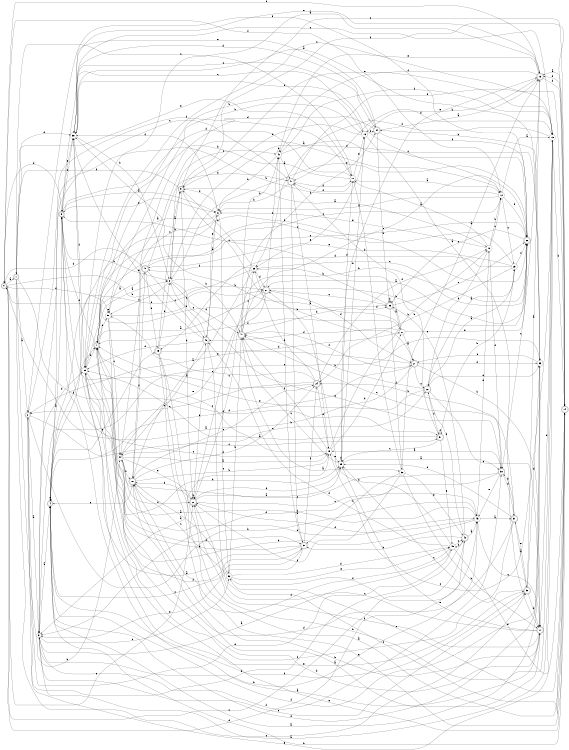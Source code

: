digraph n43_2 {
__start0 [label="" shape="none"];

rankdir=LR;
size="8,5";

s0 [style="rounded,filled", color="black", fillcolor="white" shape="doublecircle", label="0"];
s1 [style="rounded,filled", color="black", fillcolor="white" shape="doublecircle", label="1"];
s2 [style="rounded,filled", color="black", fillcolor="white" shape="doublecircle", label="2"];
s3 [style="filled", color="black", fillcolor="white" shape="circle", label="3"];
s4 [style="rounded,filled", color="black", fillcolor="white" shape="doublecircle", label="4"];
s5 [style="rounded,filled", color="black", fillcolor="white" shape="doublecircle", label="5"];
s6 [style="filled", color="black", fillcolor="white" shape="circle", label="6"];
s7 [style="rounded,filled", color="black", fillcolor="white" shape="doublecircle", label="7"];
s8 [style="filled", color="black", fillcolor="white" shape="circle", label="8"];
s9 [style="rounded,filled", color="black", fillcolor="white" shape="doublecircle", label="9"];
s10 [style="filled", color="black", fillcolor="white" shape="circle", label="10"];
s11 [style="filled", color="black", fillcolor="white" shape="circle", label="11"];
s12 [style="filled", color="black", fillcolor="white" shape="circle", label="12"];
s13 [style="filled", color="black", fillcolor="white" shape="circle", label="13"];
s14 [style="rounded,filled", color="black", fillcolor="white" shape="doublecircle", label="14"];
s15 [style="rounded,filled", color="black", fillcolor="white" shape="doublecircle", label="15"];
s16 [style="filled", color="black", fillcolor="white" shape="circle", label="16"];
s17 [style="rounded,filled", color="black", fillcolor="white" shape="doublecircle", label="17"];
s18 [style="rounded,filled", color="black", fillcolor="white" shape="doublecircle", label="18"];
s19 [style="filled", color="black", fillcolor="white" shape="circle", label="19"];
s20 [style="filled", color="black", fillcolor="white" shape="circle", label="20"];
s21 [style="rounded,filled", color="black", fillcolor="white" shape="doublecircle", label="21"];
s22 [style="rounded,filled", color="black", fillcolor="white" shape="doublecircle", label="22"];
s23 [style="filled", color="black", fillcolor="white" shape="circle", label="23"];
s24 [style="rounded,filled", color="black", fillcolor="white" shape="doublecircle", label="24"];
s25 [style="filled", color="black", fillcolor="white" shape="circle", label="25"];
s26 [style="rounded,filled", color="black", fillcolor="white" shape="doublecircle", label="26"];
s27 [style="rounded,filled", color="black", fillcolor="white" shape="doublecircle", label="27"];
s28 [style="rounded,filled", color="black", fillcolor="white" shape="doublecircle", label="28"];
s29 [style="filled", color="black", fillcolor="white" shape="circle", label="29"];
s30 [style="rounded,filled", color="black", fillcolor="white" shape="doublecircle", label="30"];
s31 [style="rounded,filled", color="black", fillcolor="white" shape="doublecircle", label="31"];
s32 [style="rounded,filled", color="black", fillcolor="white" shape="doublecircle", label="32"];
s33 [style="filled", color="black", fillcolor="white" shape="circle", label="33"];
s34 [style="rounded,filled", color="black", fillcolor="white" shape="doublecircle", label="34"];
s35 [style="rounded,filled", color="black", fillcolor="white" shape="doublecircle", label="35"];
s36 [style="filled", color="black", fillcolor="white" shape="circle", label="36"];
s37 [style="rounded,filled", color="black", fillcolor="white" shape="doublecircle", label="37"];
s38 [style="filled", color="black", fillcolor="white" shape="circle", label="38"];
s39 [style="filled", color="black", fillcolor="white" shape="circle", label="39"];
s40 [style="filled", color="black", fillcolor="white" shape="circle", label="40"];
s41 [style="rounded,filled", color="black", fillcolor="white" shape="doublecircle", label="41"];
s42 [style="rounded,filled", color="black", fillcolor="white" shape="doublecircle", label="42"];
s43 [style="filled", color="black", fillcolor="white" shape="circle", label="43"];
s44 [style="filled", color="black", fillcolor="white" shape="circle", label="44"];
s45 [style="filled", color="black", fillcolor="white" shape="circle", label="45"];
s46 [style="rounded,filled", color="black", fillcolor="white" shape="doublecircle", label="46"];
s47 [style="rounded,filled", color="black", fillcolor="white" shape="doublecircle", label="47"];
s48 [style="rounded,filled", color="black", fillcolor="white" shape="doublecircle", label="48"];
s49 [style="rounded,filled", color="black", fillcolor="white" shape="doublecircle", label="49"];
s50 [style="filled", color="black", fillcolor="white" shape="circle", label="50"];
s51 [style="rounded,filled", color="black", fillcolor="white" shape="doublecircle", label="51"];
s52 [style="filled", color="black", fillcolor="white" shape="circle", label="52"];
s0 -> s1 [label="a"];
s0 -> s27 [label="b"];
s0 -> s35 [label="c"];
s0 -> s42 [label="d"];
s0 -> s28 [label="e"];
s0 -> s12 [label="f"];
s1 -> s2 [label="a"];
s1 -> s44 [label="b"];
s1 -> s32 [label="c"];
s1 -> s38 [label="d"];
s1 -> s11 [label="e"];
s1 -> s51 [label="f"];
s2 -> s3 [label="a"];
s2 -> s43 [label="b"];
s2 -> s51 [label="c"];
s2 -> s42 [label="d"];
s2 -> s45 [label="e"];
s2 -> s11 [label="f"];
s3 -> s4 [label="a"];
s3 -> s43 [label="b"];
s3 -> s52 [label="c"];
s3 -> s39 [label="d"];
s3 -> s32 [label="e"];
s3 -> s30 [label="f"];
s4 -> s5 [label="a"];
s4 -> s26 [label="b"];
s4 -> s4 [label="c"];
s4 -> s21 [label="d"];
s4 -> s49 [label="e"];
s4 -> s7 [label="f"];
s5 -> s6 [label="a"];
s5 -> s8 [label="b"];
s5 -> s19 [label="c"];
s5 -> s0 [label="d"];
s5 -> s6 [label="e"];
s5 -> s38 [label="f"];
s6 -> s7 [label="a"];
s6 -> s18 [label="b"];
s6 -> s52 [label="c"];
s6 -> s9 [label="d"];
s6 -> s46 [label="e"];
s6 -> s38 [label="f"];
s7 -> s8 [label="a"];
s7 -> s16 [label="b"];
s7 -> s26 [label="c"];
s7 -> s17 [label="d"];
s7 -> s50 [label="e"];
s7 -> s5 [label="f"];
s8 -> s9 [label="a"];
s8 -> s47 [label="b"];
s8 -> s40 [label="c"];
s8 -> s47 [label="d"];
s8 -> s30 [label="e"];
s8 -> s50 [label="f"];
s9 -> s10 [label="a"];
s9 -> s21 [label="b"];
s9 -> s14 [label="c"];
s9 -> s28 [label="d"];
s9 -> s13 [label="e"];
s9 -> s1 [label="f"];
s10 -> s11 [label="a"];
s10 -> s12 [label="b"];
s10 -> s12 [label="c"];
s10 -> s22 [label="d"];
s10 -> s6 [label="e"];
s10 -> s30 [label="f"];
s11 -> s12 [label="a"];
s11 -> s39 [label="b"];
s11 -> s1 [label="c"];
s11 -> s5 [label="d"];
s11 -> s16 [label="e"];
s11 -> s41 [label="f"];
s12 -> s13 [label="a"];
s12 -> s3 [label="b"];
s12 -> s23 [label="c"];
s12 -> s26 [label="d"];
s12 -> s38 [label="e"];
s12 -> s6 [label="f"];
s13 -> s3 [label="a"];
s13 -> s14 [label="b"];
s13 -> s19 [label="c"];
s13 -> s41 [label="d"];
s13 -> s2 [label="e"];
s13 -> s25 [label="f"];
s14 -> s15 [label="a"];
s14 -> s4 [label="b"];
s14 -> s52 [label="c"];
s14 -> s15 [label="d"];
s14 -> s7 [label="e"];
s14 -> s9 [label="f"];
s15 -> s0 [label="a"];
s15 -> s16 [label="b"];
s15 -> s30 [label="c"];
s15 -> s14 [label="d"];
s15 -> s38 [label="e"];
s15 -> s40 [label="f"];
s16 -> s17 [label="a"];
s16 -> s50 [label="b"];
s16 -> s38 [label="c"];
s16 -> s9 [label="d"];
s16 -> s25 [label="e"];
s16 -> s34 [label="f"];
s17 -> s5 [label="a"];
s17 -> s18 [label="b"];
s17 -> s28 [label="c"];
s17 -> s13 [label="d"];
s17 -> s29 [label="e"];
s17 -> s28 [label="f"];
s18 -> s17 [label="a"];
s18 -> s19 [label="b"];
s18 -> s24 [label="c"];
s18 -> s24 [label="d"];
s18 -> s4 [label="e"];
s18 -> s48 [label="f"];
s19 -> s3 [label="a"];
s19 -> s10 [label="b"];
s19 -> s7 [label="c"];
s19 -> s20 [label="d"];
s19 -> s29 [label="e"];
s19 -> s47 [label="f"];
s20 -> s21 [label="a"];
s20 -> s38 [label="b"];
s20 -> s5 [label="c"];
s20 -> s46 [label="d"];
s20 -> s26 [label="e"];
s20 -> s7 [label="f"];
s21 -> s0 [label="a"];
s21 -> s17 [label="b"];
s21 -> s22 [label="c"];
s21 -> s33 [label="d"];
s21 -> s2 [label="e"];
s21 -> s47 [label="f"];
s22 -> s23 [label="a"];
s22 -> s47 [label="b"];
s22 -> s17 [label="c"];
s22 -> s33 [label="d"];
s22 -> s7 [label="e"];
s22 -> s51 [label="f"];
s23 -> s22 [label="a"];
s23 -> s24 [label="b"];
s23 -> s39 [label="c"];
s23 -> s49 [label="d"];
s23 -> s48 [label="e"];
s23 -> s26 [label="f"];
s24 -> s5 [label="a"];
s24 -> s25 [label="b"];
s24 -> s2 [label="c"];
s24 -> s19 [label="d"];
s24 -> s50 [label="e"];
s24 -> s10 [label="f"];
s25 -> s18 [label="a"];
s25 -> s9 [label="b"];
s25 -> s26 [label="c"];
s25 -> s27 [label="d"];
s25 -> s4 [label="e"];
s25 -> s48 [label="f"];
s26 -> s27 [label="a"];
s26 -> s28 [label="b"];
s26 -> s35 [label="c"];
s26 -> s8 [label="d"];
s26 -> s8 [label="e"];
s26 -> s2 [label="f"];
s27 -> s7 [label="a"];
s27 -> s26 [label="b"];
s27 -> s28 [label="c"];
s27 -> s21 [label="d"];
s27 -> s44 [label="e"];
s27 -> s40 [label="f"];
s28 -> s29 [label="a"];
s28 -> s28 [label="b"];
s28 -> s43 [label="c"];
s28 -> s18 [label="d"];
s28 -> s29 [label="e"];
s28 -> s46 [label="f"];
s29 -> s30 [label="a"];
s29 -> s16 [label="b"];
s29 -> s47 [label="c"];
s29 -> s11 [label="d"];
s29 -> s15 [label="e"];
s29 -> s29 [label="f"];
s30 -> s19 [label="a"];
s30 -> s24 [label="b"];
s30 -> s7 [label="c"];
s30 -> s31 [label="d"];
s30 -> s43 [label="e"];
s30 -> s3 [label="f"];
s31 -> s32 [label="a"];
s31 -> s30 [label="b"];
s31 -> s47 [label="c"];
s31 -> s7 [label="d"];
s31 -> s29 [label="e"];
s31 -> s39 [label="f"];
s32 -> s15 [label="a"];
s32 -> s17 [label="b"];
s32 -> s29 [label="c"];
s32 -> s33 [label="d"];
s32 -> s31 [label="e"];
s32 -> s4 [label="f"];
s33 -> s4 [label="a"];
s33 -> s34 [label="b"];
s33 -> s3 [label="c"];
s33 -> s4 [label="d"];
s33 -> s21 [label="e"];
s33 -> s4 [label="f"];
s34 -> s15 [label="a"];
s34 -> s35 [label="b"];
s34 -> s38 [label="c"];
s34 -> s44 [label="d"];
s34 -> s5 [label="e"];
s34 -> s26 [label="f"];
s35 -> s20 [label="a"];
s35 -> s25 [label="b"];
s35 -> s27 [label="c"];
s35 -> s35 [label="d"];
s35 -> s26 [label="e"];
s35 -> s36 [label="f"];
s36 -> s15 [label="a"];
s36 -> s17 [label="b"];
s36 -> s37 [label="c"];
s36 -> s11 [label="d"];
s36 -> s42 [label="e"];
s36 -> s28 [label="f"];
s37 -> s38 [label="a"];
s37 -> s40 [label="b"];
s37 -> s4 [label="c"];
s37 -> s7 [label="d"];
s37 -> s3 [label="e"];
s37 -> s24 [label="f"];
s38 -> s33 [label="a"];
s38 -> s8 [label="b"];
s38 -> s13 [label="c"];
s38 -> s34 [label="d"];
s38 -> s5 [label="e"];
s38 -> s39 [label="f"];
s39 -> s15 [label="a"];
s39 -> s7 [label="b"];
s39 -> s13 [label="c"];
s39 -> s29 [label="d"];
s39 -> s32 [label="e"];
s39 -> s37 [label="f"];
s40 -> s41 [label="a"];
s40 -> s6 [label="b"];
s40 -> s33 [label="c"];
s40 -> s40 [label="d"];
s40 -> s15 [label="e"];
s40 -> s13 [label="f"];
s41 -> s19 [label="a"];
s41 -> s6 [label="b"];
s41 -> s4 [label="c"];
s41 -> s14 [label="d"];
s41 -> s37 [label="e"];
s41 -> s11 [label="f"];
s42 -> s43 [label="a"];
s42 -> s37 [label="b"];
s42 -> s0 [label="c"];
s42 -> s45 [label="d"];
s42 -> s35 [label="e"];
s42 -> s22 [label="f"];
s43 -> s31 [label="a"];
s43 -> s39 [label="b"];
s43 -> s17 [label="c"];
s43 -> s44 [label="d"];
s43 -> s10 [label="e"];
s43 -> s28 [label="f"];
s44 -> s19 [label="a"];
s44 -> s18 [label="b"];
s44 -> s22 [label="c"];
s44 -> s43 [label="d"];
s44 -> s28 [label="e"];
s44 -> s28 [label="f"];
s45 -> s3 [label="a"];
s45 -> s27 [label="b"];
s45 -> s42 [label="c"];
s45 -> s46 [label="d"];
s45 -> s14 [label="e"];
s45 -> s18 [label="f"];
s46 -> s6 [label="a"];
s46 -> s44 [label="b"];
s46 -> s14 [label="c"];
s46 -> s39 [label="d"];
s46 -> s38 [label="e"];
s46 -> s8 [label="f"];
s47 -> s36 [label="a"];
s47 -> s40 [label="b"];
s47 -> s25 [label="c"];
s47 -> s35 [label="d"];
s47 -> s26 [label="e"];
s47 -> s34 [label="f"];
s48 -> s7 [label="a"];
s48 -> s41 [label="b"];
s48 -> s12 [label="c"];
s48 -> s0 [label="d"];
s48 -> s49 [label="e"];
s48 -> s46 [label="f"];
s49 -> s14 [label="a"];
s49 -> s13 [label="b"];
s49 -> s9 [label="c"];
s49 -> s20 [label="d"];
s49 -> s14 [label="e"];
s49 -> s8 [label="f"];
s50 -> s12 [label="a"];
s50 -> s27 [label="b"];
s50 -> s44 [label="c"];
s50 -> s37 [label="d"];
s50 -> s50 [label="e"];
s50 -> s0 [label="f"];
s51 -> s39 [label="a"];
s51 -> s23 [label="b"];
s51 -> s29 [label="c"];
s51 -> s41 [label="d"];
s51 -> s45 [label="e"];
s51 -> s51 [label="f"];
s52 -> s18 [label="a"];
s52 -> s47 [label="b"];
s52 -> s18 [label="c"];
s52 -> s45 [label="d"];
s52 -> s45 [label="e"];
s52 -> s43 [label="f"];

}